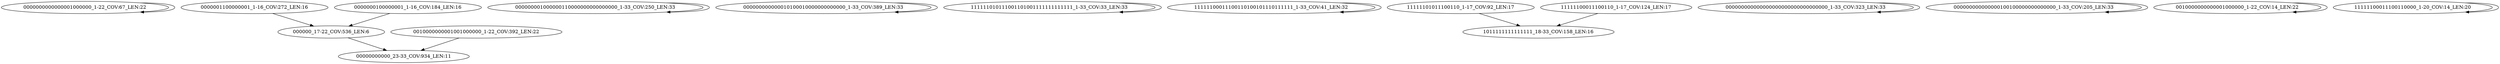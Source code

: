 digraph G {
    "0000000000000001000000_1-22_COV:67_LEN:22" -> "0000000000000001000000_1-22_COV:67_LEN:22";
    "0000001100000001_1-16_COV:272_LEN:16" -> "000000_17-22_COV:536_LEN:6";
    "000000001000000110000000000000000_1-33_COV:250_LEN:33" -> "000000001000000110000000000000000_1-33_COV:250_LEN:33";
    "000000_17-22_COV:536_LEN:6" -> "00000000000_23-33_COV:934_LEN:11";
    "000000000000010100010000000000000_1-33_COV:389_LEN:33" -> "000000000000010100010000000000000_1-33_COV:389_LEN:33";
    "111111010111001101001111111111111_1-33_COV:33_LEN:33" -> "111111010111001101001111111111111_1-33_COV:33_LEN:33";
    "11111100011100110100101110111111_1-33_COV:41_LEN:32" -> "11111100011100110100101110111111_1-33_COV:41_LEN:32";
    "11111101011100110_1-17_COV:92_LEN:17" -> "1011111111111111_18-33_COV:158_LEN:16";
    "000000000000000000000000000000000_1-33_COV:323_LEN:33" -> "000000000000000000000000000000000_1-33_COV:323_LEN:33";
    "0000000100000001_1-16_COV:184_LEN:16" -> "000000_17-22_COV:536_LEN:6";
    "11111100011100110_1-17_COV:124_LEN:17" -> "1011111111111111_18-33_COV:158_LEN:16";
    "000000000000000100100000000000000_1-33_COV:205_LEN:33" -> "000000000000000100100000000000000_1-33_COV:205_LEN:33";
    "0010000000000001000000_1-22_COV:14_LEN:22" -> "0010000000000001000000_1-22_COV:14_LEN:22";
    "11111100011100110000_1-20_COV:14_LEN:20" -> "11111100011100110000_1-20_COV:14_LEN:20";
    "0010000000001001000000_1-22_COV:392_LEN:22" -> "00000000000_23-33_COV:934_LEN:11";
}
